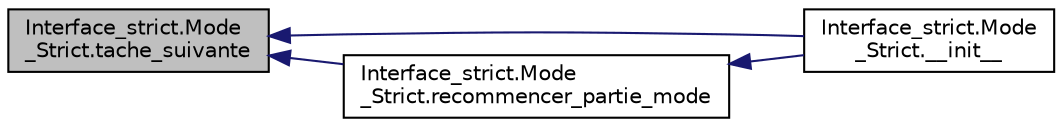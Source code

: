 digraph "Interface_strict.Mode_Strict.tache_suivante"
{
  edge [fontname="Helvetica",fontsize="10",labelfontname="Helvetica",labelfontsize="10"];
  node [fontname="Helvetica",fontsize="10",shape=record];
  rankdir="LR";
  Node149 [label="Interface_strict.Mode\l_Strict.tache_suivante",height=0.2,width=0.4,color="black", fillcolor="grey75", style="filled", fontcolor="black"];
  Node149 -> Node150 [dir="back",color="midnightblue",fontsize="10",style="solid",fontname="Helvetica"];
  Node150 [label="Interface_strict.Mode\l_Strict.__init__",height=0.2,width=0.4,color="black", fillcolor="white", style="filled",URL="$class_interface__strict_1_1_mode___strict.html#a2cfc45c81a34f7c133c7e208030be1d3"];
  Node149 -> Node151 [dir="back",color="midnightblue",fontsize="10",style="solid",fontname="Helvetica"];
  Node151 [label="Interface_strict.Mode\l_Strict.recommencer_partie_mode",height=0.2,width=0.4,color="black", fillcolor="white", style="filled",URL="$class_interface__strict_1_1_mode___strict.html#a4cb0bb146690ace7d9967059f09b7303"];
  Node151 -> Node150 [dir="back",color="midnightblue",fontsize="10",style="solid",fontname="Helvetica"];
}
